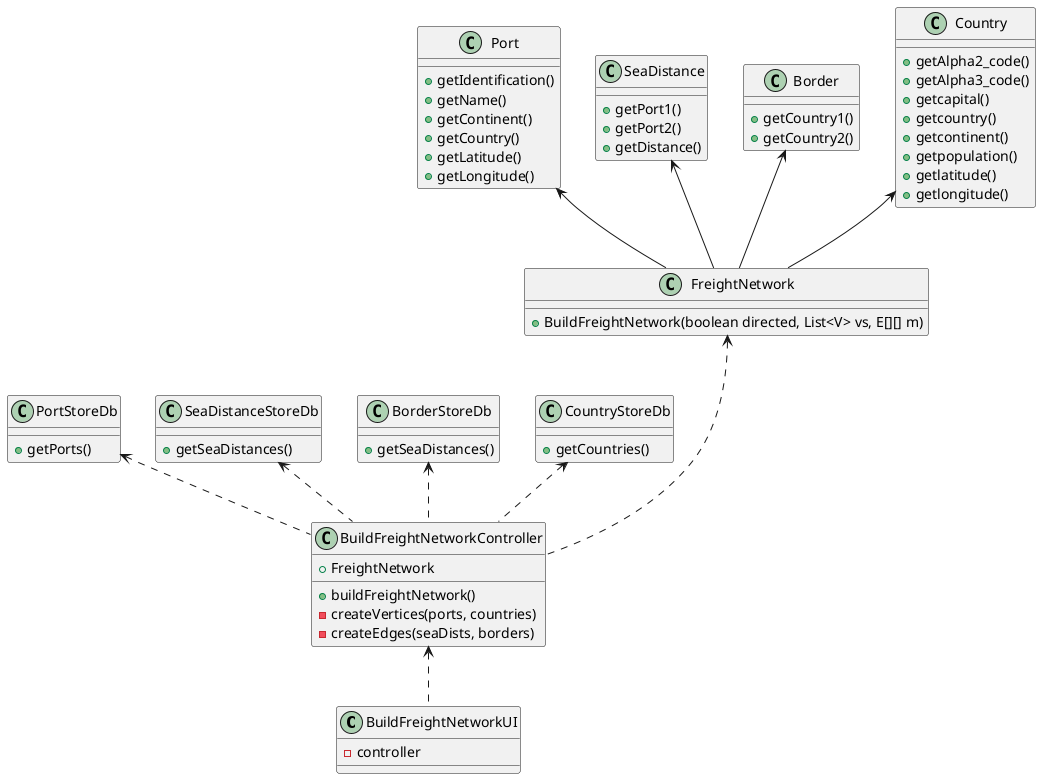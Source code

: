 @startuml
'https://plantuml.com/class-diagram

class BuildFreightNetworkUI {
- controller
}

class BuildFreightNetworkController {
+ FreightNetwork
+ buildFreightNetwork()
- createVertices(ports, countries)
- createEdges(seaDists, borders)
}

class Port {
+ getIdentification()
+ getName()
+ getContinent()
+ getCountry()
+ getLatitude()
+ getLongitude()
}

class PortStoreDb {
+ getPorts()
}

class SeaDistance {
+ getPort1()
+ getPort2()
+ getDistance()
}

class SeaDistanceStoreDb {
+ getSeaDistances()
}

class Border {
+ getCountry1()
+ getCountry2()
}

class BorderStoreDb {
+ getSeaDistances()
}

class Country {
+ getAlpha2_code()
+ getAlpha3_code()
+ getcapital()
+ getcountry()
+ getcontinent()
+ getpopulation()
+ getlatitude()
+ getlongitude()
}

class CountryStoreDb {
+ getCountries()
}

class FreightNetwork {
+ BuildFreightNetwork(boolean directed, List<V> vs, E[][] m)
}

BuildFreightNetworkController <.. BuildFreightNetworkUI
FreightNetwork <... BuildFreightNetworkController
PortStoreDb <.. BuildFreightNetworkController
SeaDistanceStoreDb <.. BuildFreightNetworkController
BorderStoreDb <.. BuildFreightNetworkController
CountryStoreDb <.. BuildFreightNetworkController
Port <-- FreightNetwork
SeaDistance <-- FreightNetwork
Border <-- FreightNetwork
Country <-- FreightNetwork

@enduml